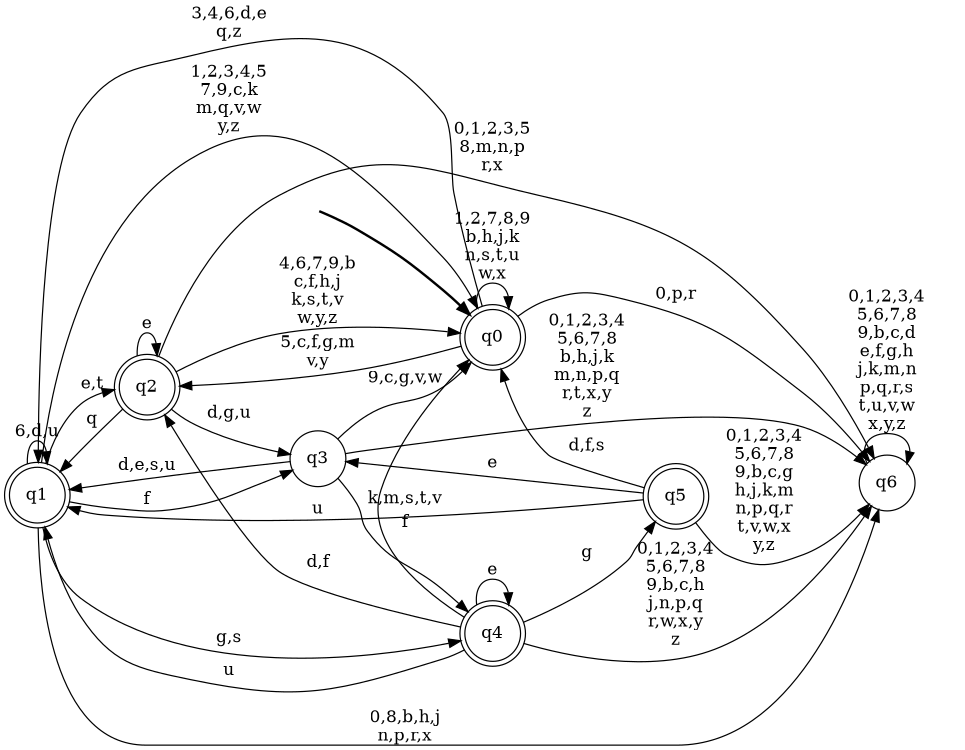 digraph BlueStar {
__start0 [style = invis, shape = none, label = "", width = 0, height = 0];

rankdir=LR;
size="8,5";

s0 [style="rounded,filled", color="black", fillcolor="white" shape="doublecircle", label="q0"];
s1 [style="rounded,filled", color="black", fillcolor="white" shape="doublecircle", label="q1"];
s2 [style="rounded,filled", color="black", fillcolor="white" shape="doublecircle", label="q2"];
s3 [style="filled", color="black", fillcolor="white" shape="circle", label="q3"];
s4 [style="rounded,filled", color="black", fillcolor="white" shape="doublecircle", label="q4"];
s5 [style="rounded,filled", color="black", fillcolor="white" shape="doublecircle", label="q5"];
s6 [style="filled", color="black", fillcolor="white" shape="circle", label="q6"];
subgraph cluster_main { 
	graph [pad=".75", ranksep="0.15", nodesep="0.15"];
	 style=invis; 
	__start0 -> s0 [penwidth=2];
}
s0 -> s0 [label="1,2,7,8,9\nb,h,j,k\nn,s,t,u\nw,x"];
s0 -> s1 [label="3,4,6,d,e\nq,z"];
s0 -> s2 [label="5,c,f,g,m\nv,y"];
s0 -> s6 [label="0,p,r"];
s1 -> s0 [label="1,2,3,4,5\n7,9,c,k\nm,q,v,w\ny,z"];
s1 -> s1 [label="6,d,u"];
s1 -> s2 [label="e,t"];
s1 -> s3 [label="f"];
s1 -> s4 [label="g,s"];
s1 -> s6 [label="0,8,b,h,j\nn,p,r,x"];
s2 -> s0 [label="4,6,7,9,b\nc,f,h,j\nk,s,t,v\nw,y,z"];
s2 -> s1 [label="q"];
s2 -> s2 [label="e"];
s2 -> s3 [label="d,g,u"];
s2 -> s6 [label="0,1,2,3,5\n8,m,n,p\nr,x"];
s3 -> s0 [label="9,c,g,v,w"];
s3 -> s1 [label="d,e,s,u"];
s3 -> s4 [label="f"];
s3 -> s6 [label="0,1,2,3,4\n5,6,7,8\nb,h,j,k\nm,n,p,q\nr,t,x,y\nz"];
s4 -> s0 [label="k,m,s,t,v"];
s4 -> s1 [label="u"];
s4 -> s2 [label="d,f"];
s4 -> s4 [label="e"];
s4 -> s5 [label="g"];
s4 -> s6 [label="0,1,2,3,4\n5,6,7,8\n9,b,c,h\nj,n,p,q\nr,w,x,y\nz"];
s5 -> s0 [label="d,f,s"];
s5 -> s1 [label="u"];
s5 -> s3 [label="e"];
s5 -> s6 [label="0,1,2,3,4\n5,6,7,8\n9,b,c,g\nh,j,k,m\nn,p,q,r\nt,v,w,x\ny,z"];
s6 -> s6 [label="0,1,2,3,4\n5,6,7,8\n9,b,c,d\ne,f,g,h\nj,k,m,n\np,q,r,s\nt,u,v,w\nx,y,z"];

}